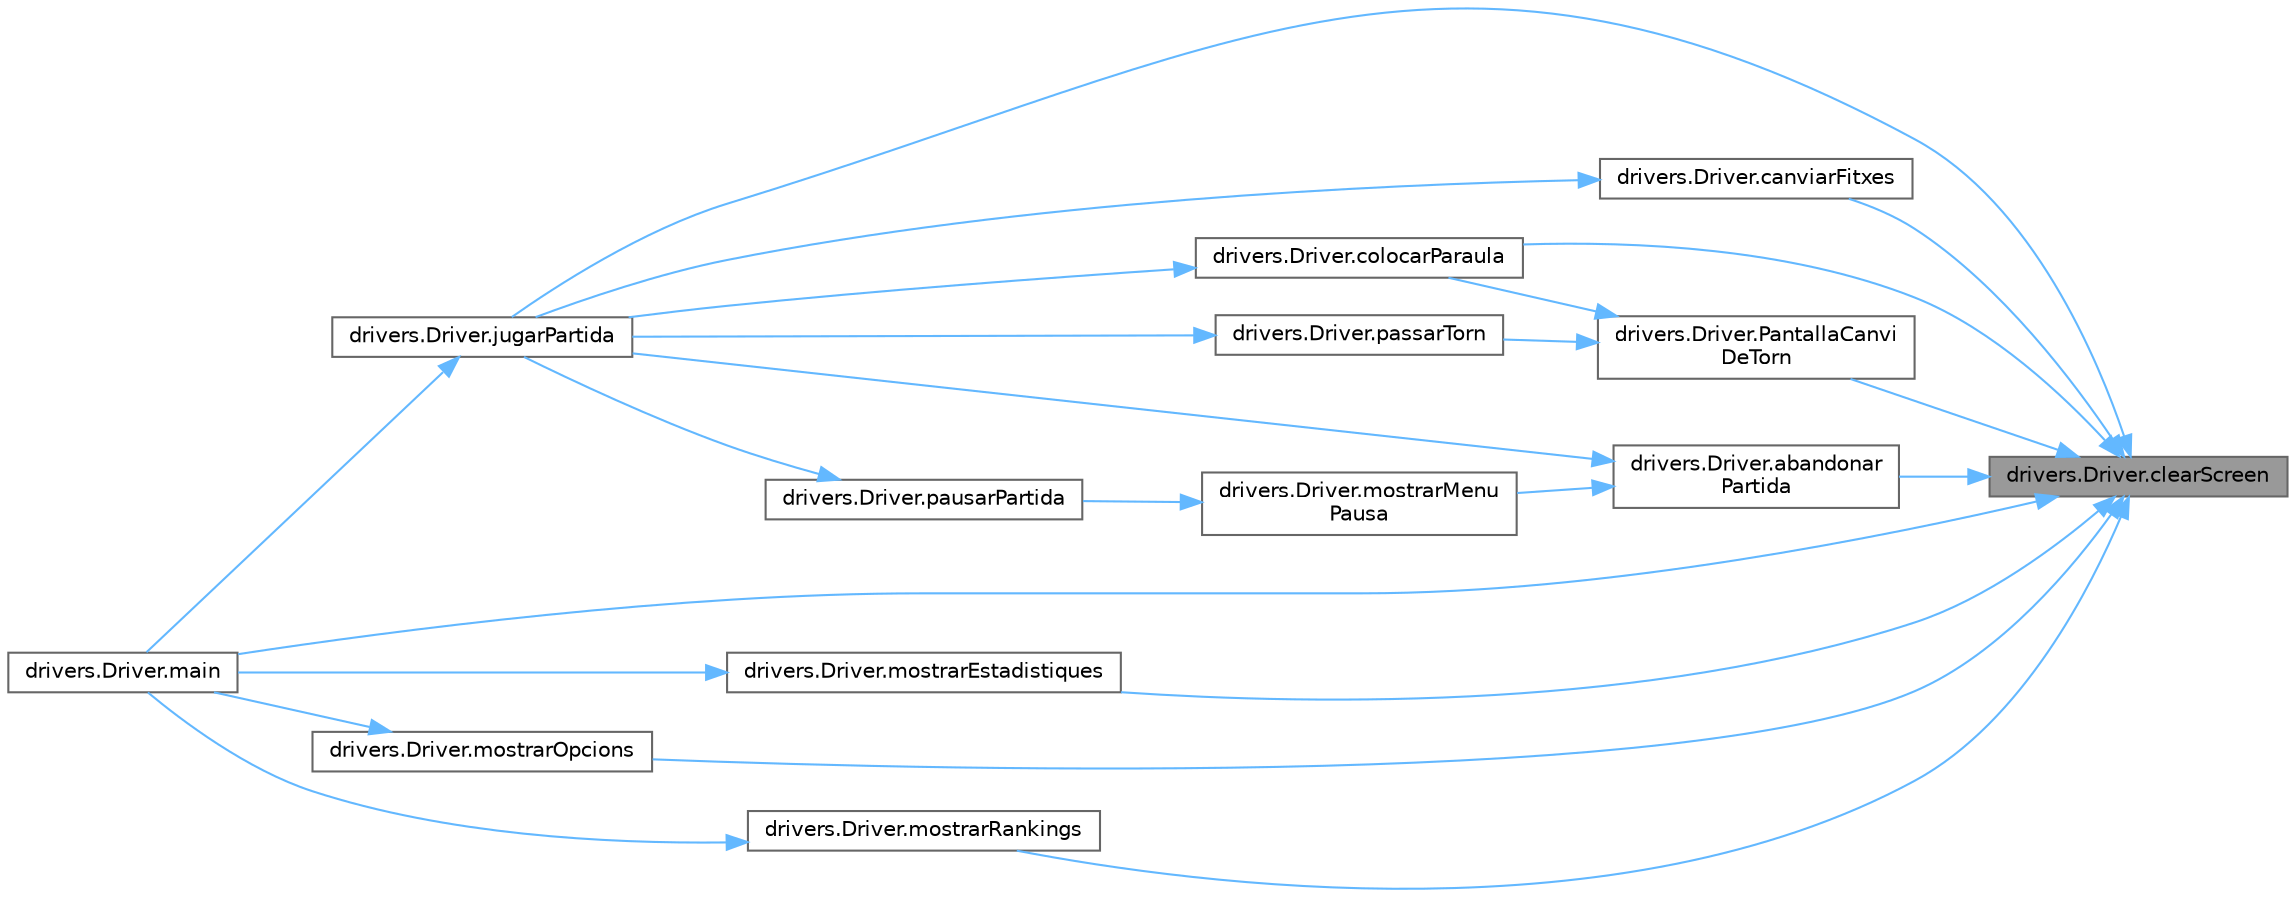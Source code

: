 digraph "drivers.Driver.clearScreen"
{
 // INTERACTIVE_SVG=YES
 // LATEX_PDF_SIZE
  bgcolor="transparent";
  edge [fontname=Helvetica,fontsize=10,labelfontname=Helvetica,labelfontsize=10];
  node [fontname=Helvetica,fontsize=10,shape=box,height=0.2,width=0.4];
  rankdir="RL";
  Node1 [id="Node000001",label="drivers.Driver.clearScreen",height=0.2,width=0.4,color="gray40", fillcolor="grey60", style="filled", fontcolor="black",tooltip="Neteja la pantalla del terminal."];
  Node1 -> Node2 [id="edge1_Node000001_Node000002",dir="back",color="steelblue1",style="solid",tooltip=" "];
  Node2 [id="Node000002",label="drivers.Driver.abandonar\lPartida",height=0.2,width=0.4,color="grey40", fillcolor="white", style="filled",URL="$classdrivers_1_1_driver.html#ac619a13f9534e9347b26fae373236cfd",tooltip="Abandona la partida actual."];
  Node2 -> Node3 [id="edge2_Node000002_Node000003",dir="back",color="steelblue1",style="solid",tooltip=" "];
  Node3 [id="Node000003",label="drivers.Driver.jugarPartida",height=0.2,width=0.4,color="grey40", fillcolor="white", style="filled",URL="$classdrivers_1_1_driver.html#a13e38153634507d9ad6e24cb267237b9",tooltip="Juga una partida."];
  Node3 -> Node4 [id="edge3_Node000003_Node000004",dir="back",color="steelblue1",style="solid",tooltip=" "];
  Node4 [id="Node000004",label="drivers.Driver.main",height=0.2,width=0.4,color="grey40", fillcolor="white", style="filled",URL="$classdrivers_1_1_driver.html#a3f94ce3595725e82b34c92548e071d04",tooltip="Inici del driver."];
  Node2 -> Node5 [id="edge4_Node000002_Node000005",dir="back",color="steelblue1",style="solid",tooltip=" "];
  Node5 [id="Node000005",label="drivers.Driver.mostrarMenu\lPausa",height=0.2,width=0.4,color="grey40", fillcolor="white", style="filled",URL="$classdrivers_1_1_driver.html#a65d5cdb033b4f42c0a2adf1fabb7b6ff",tooltip="Mostra el menú de pausa."];
  Node5 -> Node6 [id="edge5_Node000005_Node000006",dir="back",color="steelblue1",style="solid",tooltip=" "];
  Node6 [id="Node000006",label="drivers.Driver.pausarPartida",height=0.2,width=0.4,color="grey40", fillcolor="white", style="filled",URL="$classdrivers_1_1_driver.html#a5bdeffe74ac8e28325692a231275787b",tooltip="Pausa la partida actual."];
  Node6 -> Node3 [id="edge6_Node000006_Node000003",dir="back",color="steelblue1",style="solid",tooltip=" "];
  Node1 -> Node7 [id="edge7_Node000001_Node000007",dir="back",color="steelblue1",style="solid",tooltip=" "];
  Node7 [id="Node000007",label="drivers.Driver.canviarFitxes",height=0.2,width=0.4,color="grey40", fillcolor="white", style="filled",URL="$classdrivers_1_1_driver.html#a511e05515632a6b31d522a3faa1998a8",tooltip="Canvia fitxes del jugador actual."];
  Node7 -> Node3 [id="edge8_Node000007_Node000003",dir="back",color="steelblue1",style="solid",tooltip=" "];
  Node1 -> Node8 [id="edge9_Node000001_Node000008",dir="back",color="steelblue1",style="solid",tooltip=" "];
  Node8 [id="Node000008",label="drivers.Driver.colocarParaula",height=0.2,width=0.4,color="grey40", fillcolor="white", style="filled",URL="$classdrivers_1_1_driver.html#a2e8cde796339c2db37f3e7332bf695ea",tooltip="Col·loca una paraula al taulell."];
  Node8 -> Node3 [id="edge10_Node000008_Node000003",dir="back",color="steelblue1",style="solid",tooltip=" "];
  Node1 -> Node3 [id="edge11_Node000001_Node000003",dir="back",color="steelblue1",style="solid",tooltip=" "];
  Node1 -> Node4 [id="edge12_Node000001_Node000004",dir="back",color="steelblue1",style="solid",tooltip=" "];
  Node1 -> Node9 [id="edge13_Node000001_Node000009",dir="back",color="steelblue1",style="solid",tooltip=" "];
  Node9 [id="Node000009",label="drivers.Driver.mostrarEstadistiques",height=0.2,width=0.4,color="grey40", fillcolor="white", style="filled",URL="$classdrivers_1_1_driver.html#a0411868fb5e262af5563f7926ab25d48",tooltip="Mostra les estadístiques d'un jugador."];
  Node9 -> Node4 [id="edge14_Node000009_Node000004",dir="back",color="steelblue1",style="solid",tooltip=" "];
  Node1 -> Node10 [id="edge15_Node000001_Node000010",dir="back",color="steelblue1",style="solid",tooltip=" "];
  Node10 [id="Node000010",label="drivers.Driver.mostrarOpcions",height=0.2,width=0.4,color="grey40", fillcolor="white", style="filled",URL="$classdrivers_1_1_driver.html#a3c6e5962c87e73aa09ce30acdbc18a20",tooltip="Mostrar les opcions disponibles al menú principal."];
  Node10 -> Node4 [id="edge16_Node000010_Node000004",dir="back",color="steelblue1",style="solid",tooltip=" "];
  Node1 -> Node11 [id="edge17_Node000001_Node000011",dir="back",color="steelblue1",style="solid",tooltip=" "];
  Node11 [id="Node000011",label="drivers.Driver.mostrarRankings",height=0.2,width=0.4,color="grey40", fillcolor="white", style="filled",URL="$classdrivers_1_1_driver.html#a7476cfc83bad8b4d1ba7204c750db2c2",tooltip="Mostra el rànquing global de jugadors."];
  Node11 -> Node4 [id="edge18_Node000011_Node000004",dir="back",color="steelblue1",style="solid",tooltip=" "];
  Node1 -> Node12 [id="edge19_Node000001_Node000012",dir="back",color="steelblue1",style="solid",tooltip=" "];
  Node12 [id="Node000012",label="drivers.Driver.PantallaCanvi\lDeTorn",height=0.2,width=0.4,color="grey40", fillcolor="white", style="filled",URL="$classdrivers_1_1_driver.html#a735bc9f4183f4abd4c702da4c62b0ce8",tooltip="Mostra la pantalla de canvi de torn donant temps per a que el jugador es retiri i no vegi la pantalla..."];
  Node12 -> Node8 [id="edge20_Node000012_Node000008",dir="back",color="steelblue1",style="solid",tooltip=" "];
  Node12 -> Node13 [id="edge21_Node000012_Node000013",dir="back",color="steelblue1",style="solid",tooltip=" "];
  Node13 [id="Node000013",label="drivers.Driver.passarTorn",height=0.2,width=0.4,color="grey40", fillcolor="white", style="filled",URL="$classdrivers_1_1_driver.html#a1349f8ca44272d07a91da7c4a689ce2e",tooltip="Passa el torn del jugador actual."];
  Node13 -> Node3 [id="edge22_Node000013_Node000003",dir="back",color="steelblue1",style="solid",tooltip=" "];
}
